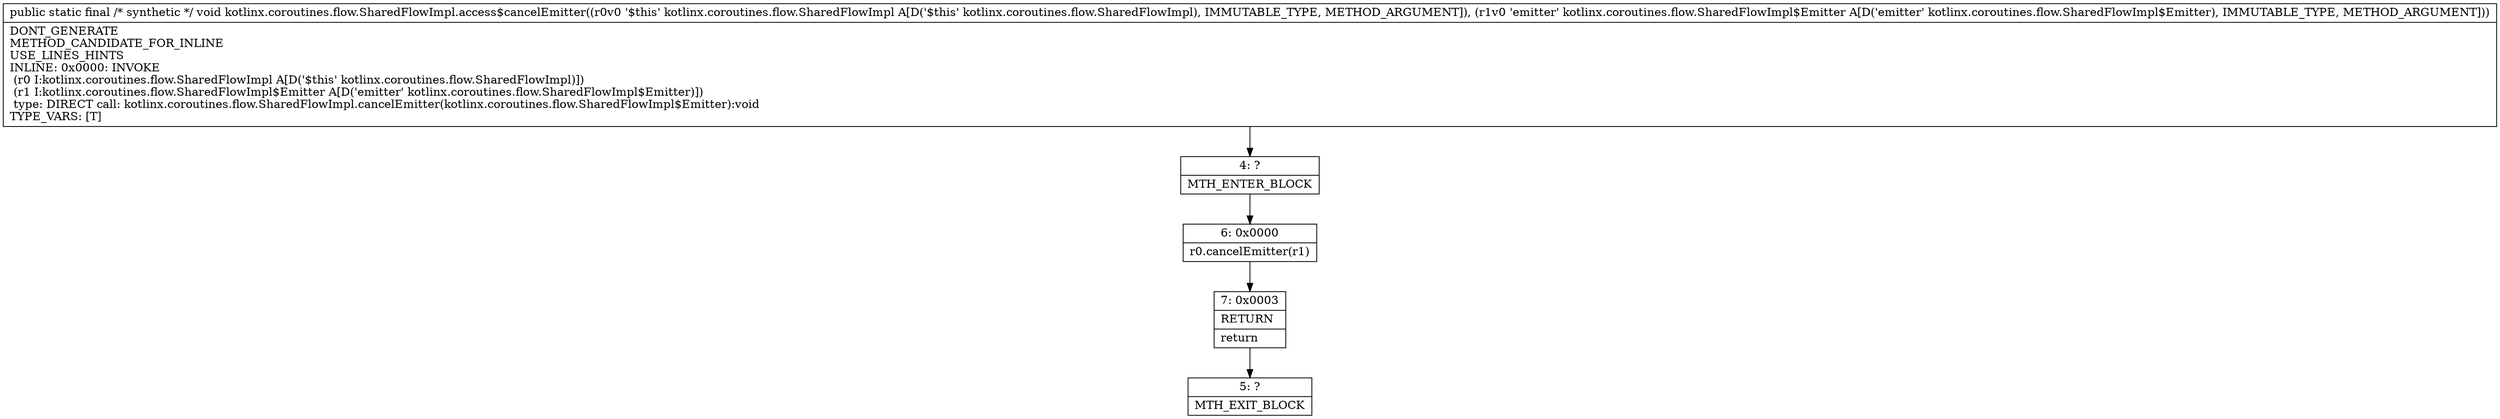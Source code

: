 digraph "CFG forkotlinx.coroutines.flow.SharedFlowImpl.access$cancelEmitter(Lkotlinx\/coroutines\/flow\/SharedFlowImpl;Lkotlinx\/coroutines\/flow\/SharedFlowImpl$Emitter;)V" {
Node_4 [shape=record,label="{4\:\ ?|MTH_ENTER_BLOCK\l}"];
Node_6 [shape=record,label="{6\:\ 0x0000|r0.cancelEmitter(r1)\l}"];
Node_7 [shape=record,label="{7\:\ 0x0003|RETURN\l|return\l}"];
Node_5 [shape=record,label="{5\:\ ?|MTH_EXIT_BLOCK\l}"];
MethodNode[shape=record,label="{public static final \/* synthetic *\/ void kotlinx.coroutines.flow.SharedFlowImpl.access$cancelEmitter((r0v0 '$this' kotlinx.coroutines.flow.SharedFlowImpl A[D('$this' kotlinx.coroutines.flow.SharedFlowImpl), IMMUTABLE_TYPE, METHOD_ARGUMENT]), (r1v0 'emitter' kotlinx.coroutines.flow.SharedFlowImpl$Emitter A[D('emitter' kotlinx.coroutines.flow.SharedFlowImpl$Emitter), IMMUTABLE_TYPE, METHOD_ARGUMENT]))  | DONT_GENERATE\lMETHOD_CANDIDATE_FOR_INLINE\lUSE_LINES_HINTS\lINLINE: 0x0000: INVOKE  \l  (r0 I:kotlinx.coroutines.flow.SharedFlowImpl A[D('$this' kotlinx.coroutines.flow.SharedFlowImpl)])\l  (r1 I:kotlinx.coroutines.flow.SharedFlowImpl$Emitter A[D('emitter' kotlinx.coroutines.flow.SharedFlowImpl$Emitter)])\l type: DIRECT call: kotlinx.coroutines.flow.SharedFlowImpl.cancelEmitter(kotlinx.coroutines.flow.SharedFlowImpl$Emitter):void\lTYPE_VARS: [T]\l}"];
MethodNode -> Node_4;Node_4 -> Node_6;
Node_6 -> Node_7;
Node_7 -> Node_5;
}

